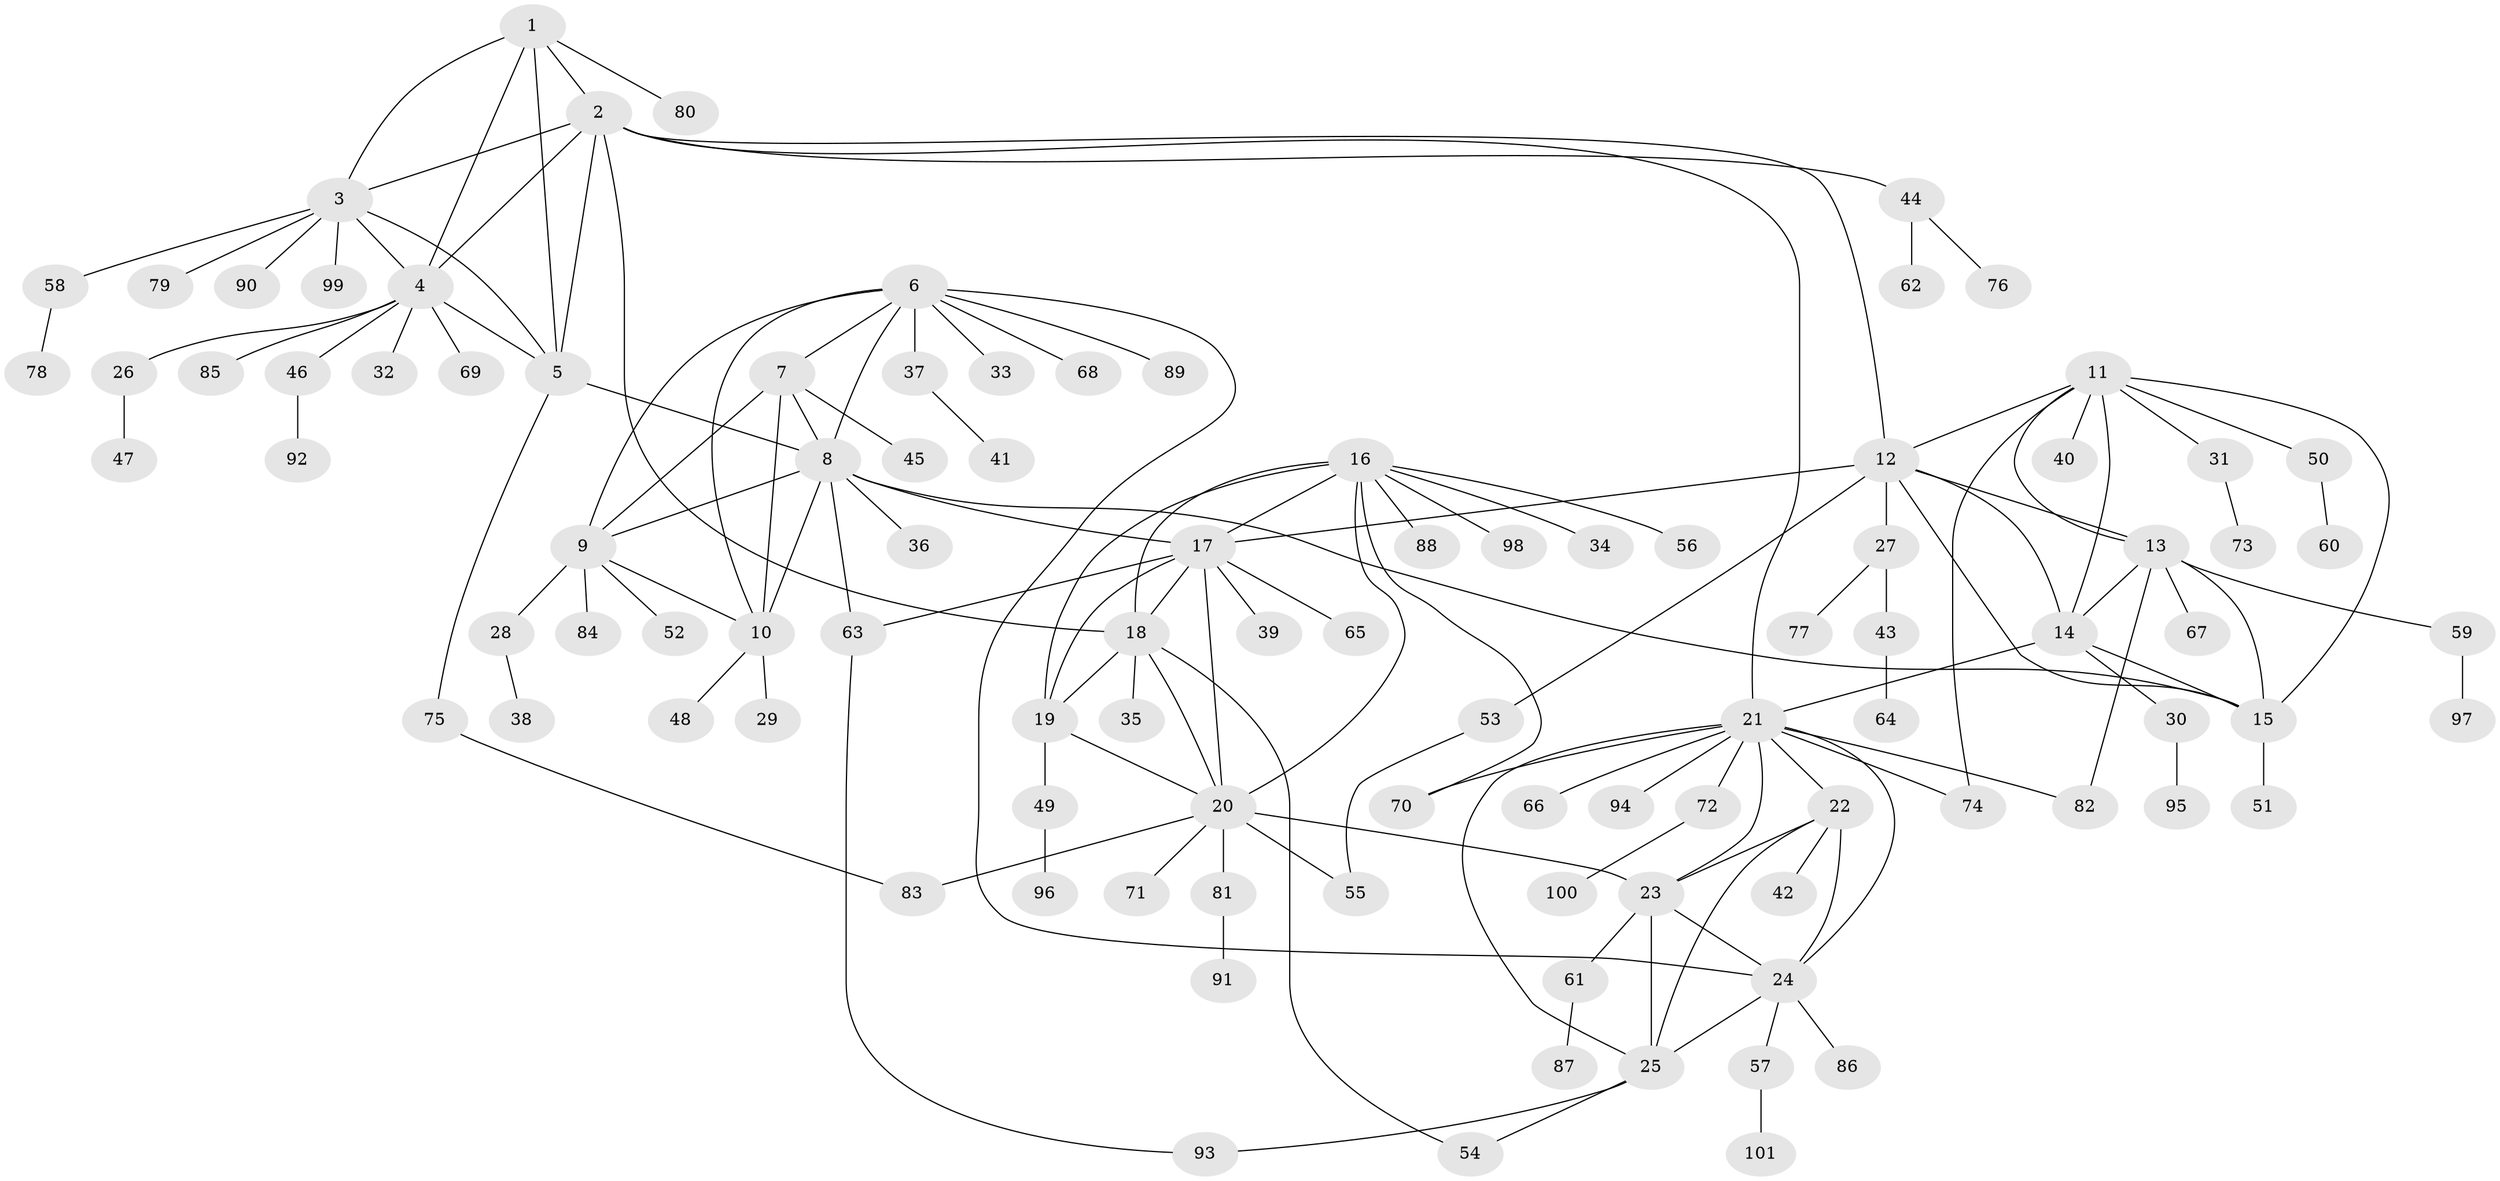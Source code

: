 // Generated by graph-tools (version 1.1) at 2025/15/03/09/25 04:15:54]
// undirected, 101 vertices, 144 edges
graph export_dot {
graph [start="1"]
  node [color=gray90,style=filled];
  1;
  2;
  3;
  4;
  5;
  6;
  7;
  8;
  9;
  10;
  11;
  12;
  13;
  14;
  15;
  16;
  17;
  18;
  19;
  20;
  21;
  22;
  23;
  24;
  25;
  26;
  27;
  28;
  29;
  30;
  31;
  32;
  33;
  34;
  35;
  36;
  37;
  38;
  39;
  40;
  41;
  42;
  43;
  44;
  45;
  46;
  47;
  48;
  49;
  50;
  51;
  52;
  53;
  54;
  55;
  56;
  57;
  58;
  59;
  60;
  61;
  62;
  63;
  64;
  65;
  66;
  67;
  68;
  69;
  70;
  71;
  72;
  73;
  74;
  75;
  76;
  77;
  78;
  79;
  80;
  81;
  82;
  83;
  84;
  85;
  86;
  87;
  88;
  89;
  90;
  91;
  92;
  93;
  94;
  95;
  96;
  97;
  98;
  99;
  100;
  101;
  1 -- 2;
  1 -- 3;
  1 -- 4;
  1 -- 5;
  1 -- 80;
  2 -- 3;
  2 -- 4;
  2 -- 5;
  2 -- 12;
  2 -- 18;
  2 -- 21;
  2 -- 44;
  3 -- 4;
  3 -- 5;
  3 -- 58;
  3 -- 79;
  3 -- 90;
  3 -- 99;
  4 -- 5;
  4 -- 26;
  4 -- 32;
  4 -- 46;
  4 -- 69;
  4 -- 85;
  5 -- 8;
  5 -- 75;
  6 -- 7;
  6 -- 8;
  6 -- 9;
  6 -- 10;
  6 -- 24;
  6 -- 33;
  6 -- 37;
  6 -- 68;
  6 -- 89;
  7 -- 8;
  7 -- 9;
  7 -- 10;
  7 -- 45;
  8 -- 9;
  8 -- 10;
  8 -- 15;
  8 -- 17;
  8 -- 36;
  8 -- 63;
  9 -- 10;
  9 -- 28;
  9 -- 52;
  9 -- 84;
  10 -- 29;
  10 -- 48;
  11 -- 12;
  11 -- 13;
  11 -- 14;
  11 -- 15;
  11 -- 31;
  11 -- 40;
  11 -- 50;
  11 -- 74;
  12 -- 13;
  12 -- 14;
  12 -- 15;
  12 -- 17;
  12 -- 27;
  12 -- 53;
  13 -- 14;
  13 -- 15;
  13 -- 59;
  13 -- 67;
  13 -- 82;
  14 -- 15;
  14 -- 21;
  14 -- 30;
  15 -- 51;
  16 -- 17;
  16 -- 18;
  16 -- 19;
  16 -- 20;
  16 -- 34;
  16 -- 56;
  16 -- 70;
  16 -- 88;
  16 -- 98;
  17 -- 18;
  17 -- 19;
  17 -- 20;
  17 -- 39;
  17 -- 63;
  17 -- 65;
  18 -- 19;
  18 -- 20;
  18 -- 35;
  18 -- 54;
  19 -- 20;
  19 -- 49;
  20 -- 23;
  20 -- 55;
  20 -- 71;
  20 -- 81;
  20 -- 83;
  21 -- 22;
  21 -- 23;
  21 -- 24;
  21 -- 25;
  21 -- 66;
  21 -- 70;
  21 -- 72;
  21 -- 74;
  21 -- 82;
  21 -- 94;
  22 -- 23;
  22 -- 24;
  22 -- 25;
  22 -- 42;
  23 -- 24;
  23 -- 25;
  23 -- 61;
  24 -- 25;
  24 -- 57;
  24 -- 86;
  25 -- 54;
  25 -- 93;
  26 -- 47;
  27 -- 43;
  27 -- 77;
  28 -- 38;
  30 -- 95;
  31 -- 73;
  37 -- 41;
  43 -- 64;
  44 -- 62;
  44 -- 76;
  46 -- 92;
  49 -- 96;
  50 -- 60;
  53 -- 55;
  57 -- 101;
  58 -- 78;
  59 -- 97;
  61 -- 87;
  63 -- 93;
  72 -- 100;
  75 -- 83;
  81 -- 91;
}
